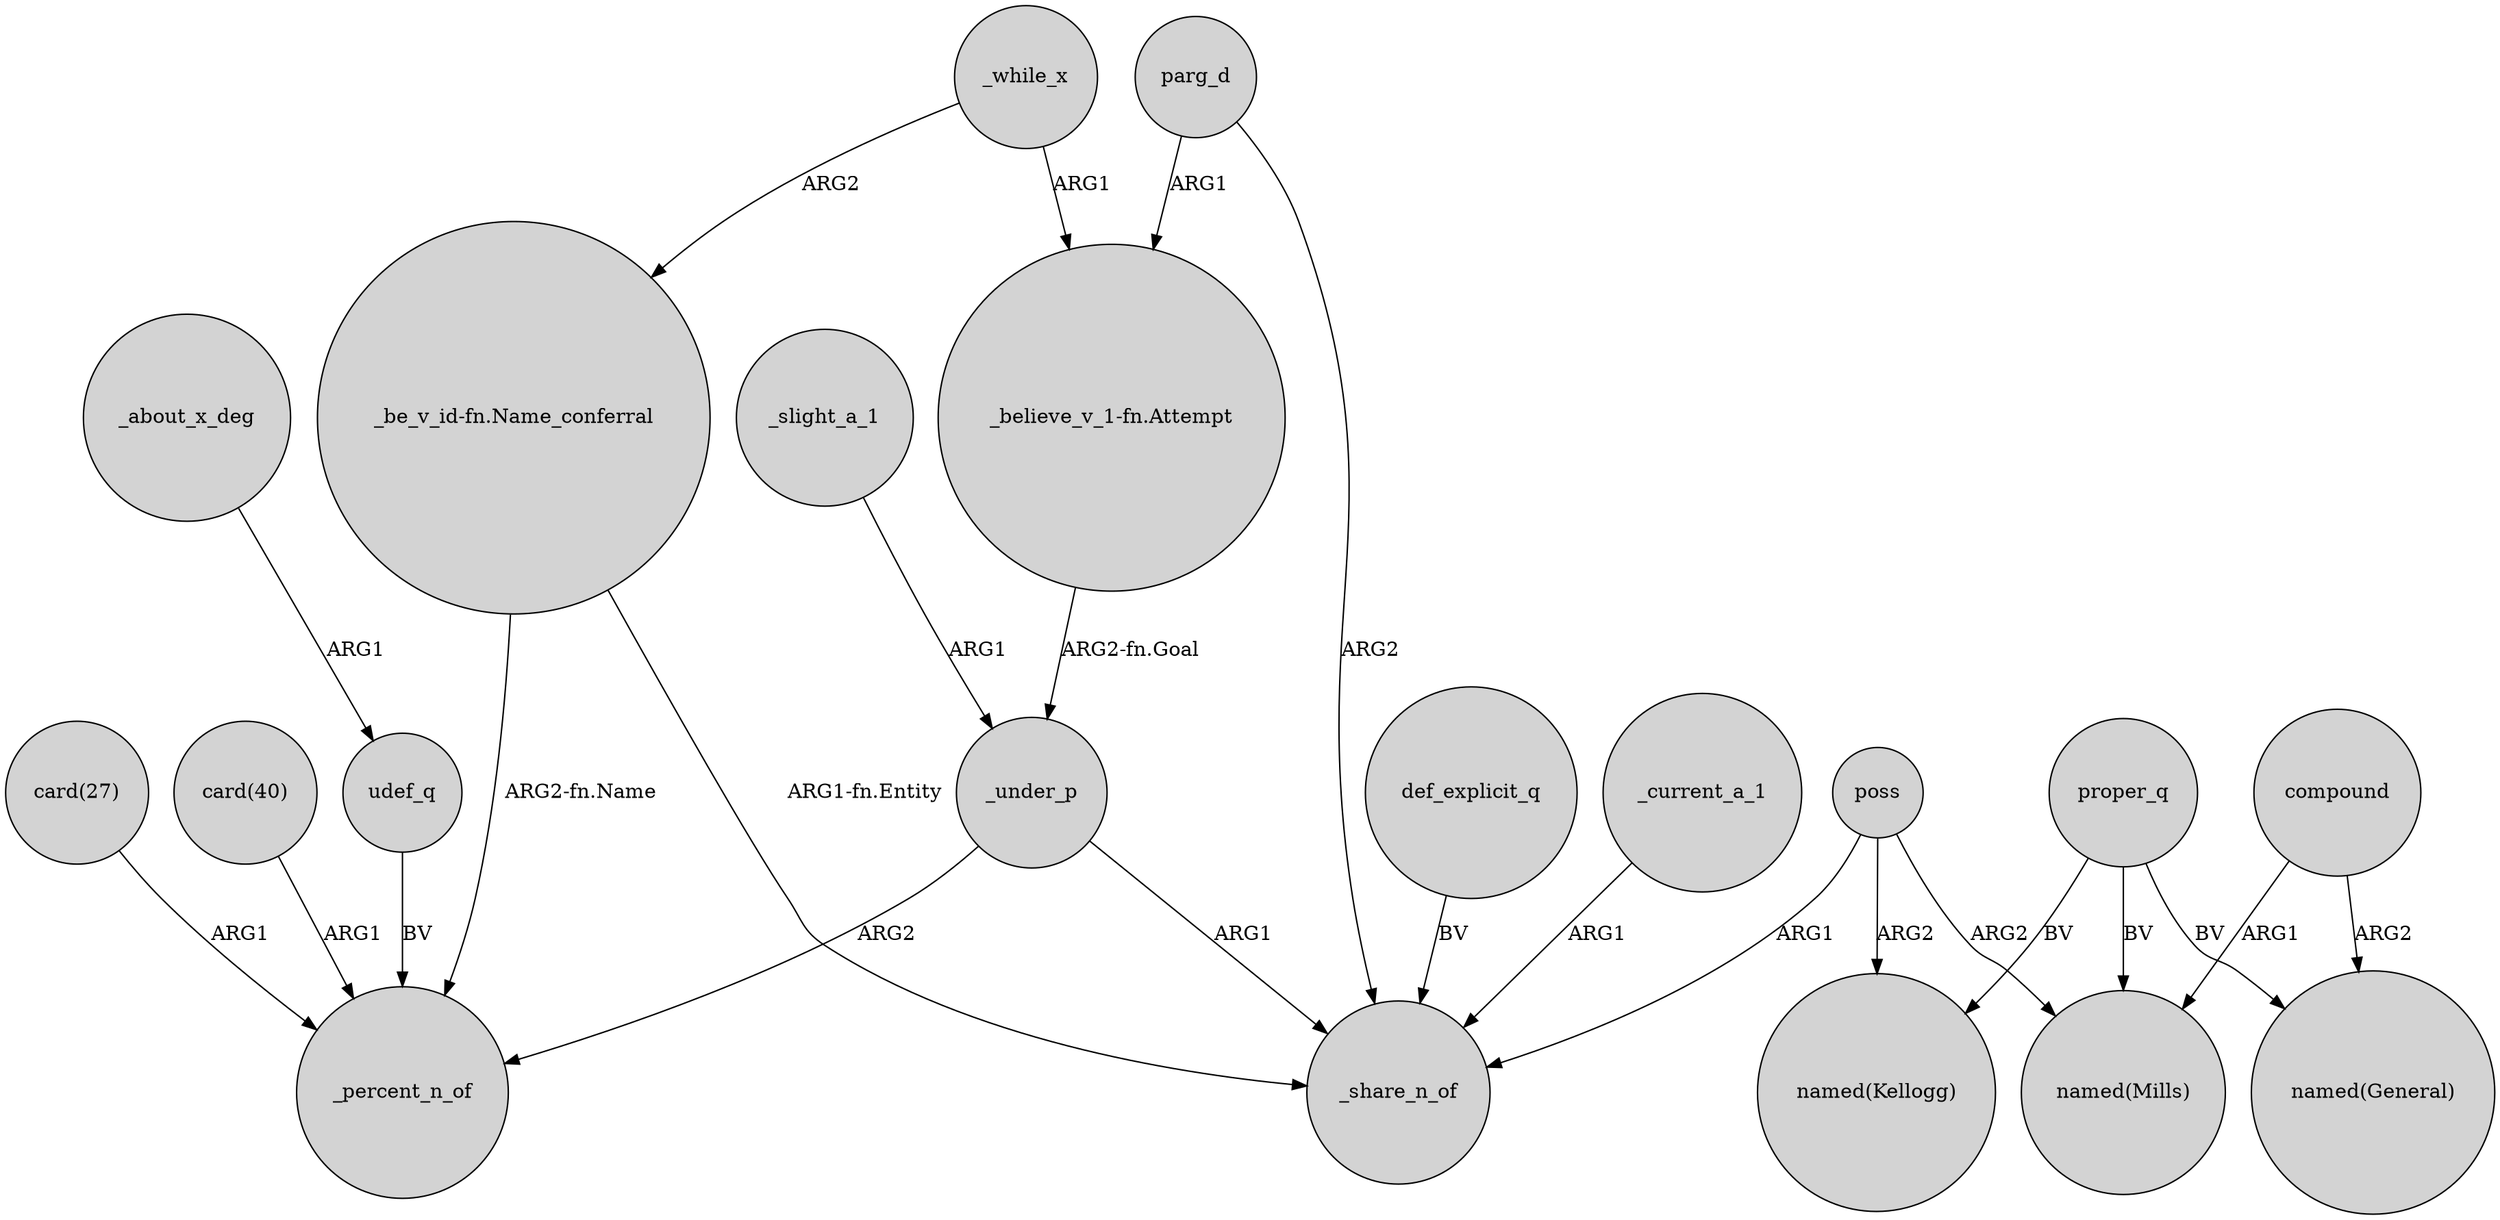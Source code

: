 digraph {
	node [shape=circle style=filled]
	"_be_v_id-fn.Name_conferral" -> _percent_n_of [label="ARG2-fn.Name"]
	_while_x -> "_believe_v_1-fn.Attempt" [label=ARG1]
	parg_d -> "_believe_v_1-fn.Attempt" [label=ARG1]
	_slight_a_1 -> _under_p [label=ARG1]
	"_believe_v_1-fn.Attempt" -> _under_p [label="ARG2-fn.Goal"]
	proper_q -> "named(Kellogg)" [label=BV]
	_under_p -> _percent_n_of [label=ARG2]
	def_explicit_q -> _share_n_of [label=BV]
	"card(40)" -> _percent_n_of [label=ARG1]
	_about_x_deg -> udef_q [label=ARG1]
	"card(27)" -> _percent_n_of [label=ARG1]
	udef_q -> _percent_n_of [label=BV]
	poss -> _share_n_of [label=ARG1]
	proper_q -> "named(General)" [label=BV]
	_under_p -> _share_n_of [label=ARG1]
	_current_a_1 -> _share_n_of [label=ARG1]
	proper_q -> "named(Mills)" [label=BV]
	poss -> "named(Mills)" [label=ARG2]
	parg_d -> _share_n_of [label=ARG2]
	compound -> "named(Mills)" [label=ARG1]
	poss -> "named(Kellogg)" [label=ARG2]
	_while_x -> "_be_v_id-fn.Name_conferral" [label=ARG2]
	compound -> "named(General)" [label=ARG2]
	"_be_v_id-fn.Name_conferral" -> _share_n_of [label="ARG1-fn.Entity"]
}
